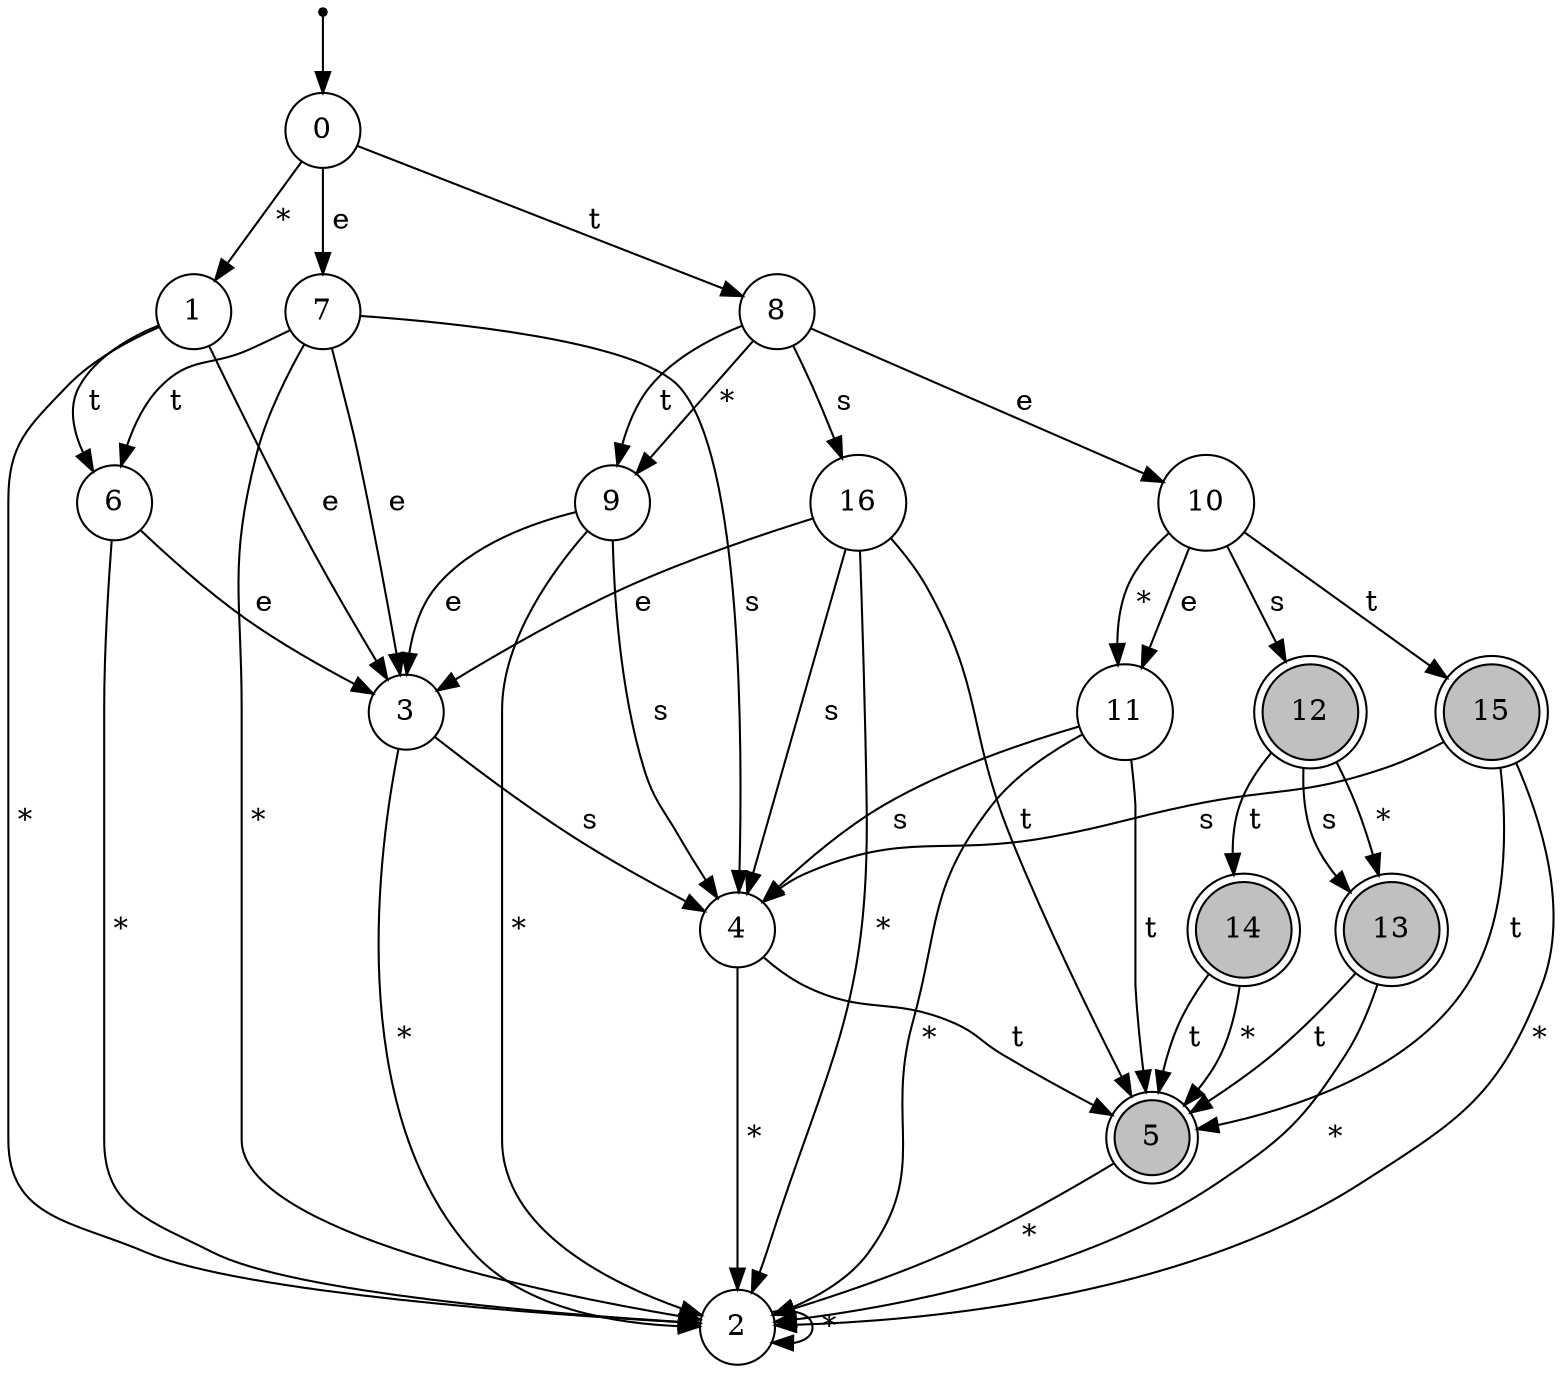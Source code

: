 digraph G {
	rankdir=TB;
charset="utf8";
	node [shape = doublecircle];
	5 [style=filled fillcolor=gray];
	12 [style=filled fillcolor=gray];
	13 [style=filled fillcolor=gray];
	14 [style=filled fillcolor=gray];
	15 [style=filled fillcolor=gray];
	node [shape = circle];
ini [shape=point];
ini -> 0;
	2 -> 2 [label=" * "];
	1 -> 2 [label=" * "];
	3 -> 2 [label=" * "];
	4 -> 2 [label=" * "];
	5 -> 2 [label=" * "];
	4 -> 5 [label=" t "];
	3 -> 4 [label=" s "];
	1 -> 3 [label=" e "];
	6 -> 2 [label=" * "];
	6 -> 3 [label=" e "];
	1 -> 6 [label=" t "];
	0 -> 1 [label=" * "];
	7 -> 2 [label=" * "];
	7 -> 3 [label=" e "];
	7 -> 4 [label=" s "];
	7 -> 6 [label=" t "];
	0 -> 7 [label=" e "];
	9 -> 2 [label=" * "];
	9 -> 3 [label=" e "];
	9 -> 4 [label=" s "];
	8 -> 9 [label=" * "];
	11 -> 2 [label=" * "];
	11 -> 4 [label=" s "];
	11 -> 5 [label=" t "];
	10 -> 11 [label=" * "];
	10 -> 11 [label=" e "];
	13 -> 2 [label=" * "];
	13 -> 5 [label=" t "];
	12 -> 13 [label=" * "];
	12 -> 13 [label=" s "];
	14 -> 5 [label=" * "];
	14 -> 5 [label=" t "];
	12 -> 14 [label=" t "];
	10 -> 12 [label=" s "];
	15 -> 2 [label=" * "];
	15 -> 4 [label=" s "];
	15 -> 5 [label=" t "];
	10 -> 15 [label=" t "];
	8 -> 10 [label=" e "];
	16 -> 2 [label=" * "];
	16 -> 3 [label=" e "];
	16 -> 4 [label=" s "];
	16 -> 5 [label=" t "];
	8 -> 16 [label=" s "];
	8 -> 9 [label=" t "];
	0 -> 8 [label=" t "];
}
